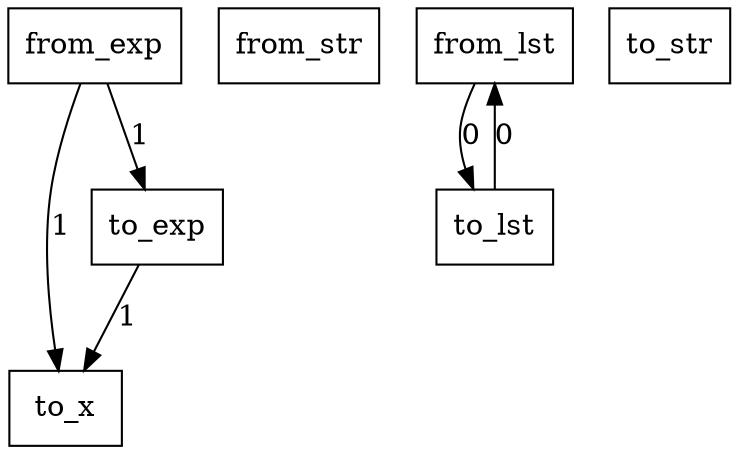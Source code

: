 digraph {
    graph [rankdir=TB
          ,bgcolor=transparent];
    node [shape=box
         ,fillcolor=white
         ,style=filled];
    0 [label=<from_exp>];
    1 [label=<from_str>];
    2 [label=<from_lst>];
    3 [label=<to_str>];
    4 [label=<to_lst>];
    5 [label=<to_x>];
    6 [label=<to_exp>];
    0 -> 5 [label=1];
    0 -> 6 [label=1];
    2 -> 4 [label=0];
    4 -> 2 [label=0];
    6 -> 5 [label=1];
}